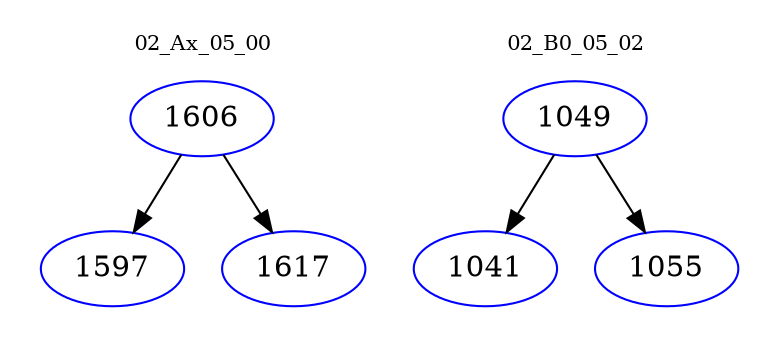 digraph{
subgraph cluster_0 {
color = white
label = "02_Ax_05_00";
fontsize=10;
T0_1606 [label="1606", color="blue"]
T0_1606 -> T0_1597 [color="black"]
T0_1597 [label="1597", color="blue"]
T0_1606 -> T0_1617 [color="black"]
T0_1617 [label="1617", color="blue"]
}
subgraph cluster_1 {
color = white
label = "02_B0_05_02";
fontsize=10;
T1_1049 [label="1049", color="blue"]
T1_1049 -> T1_1041 [color="black"]
T1_1041 [label="1041", color="blue"]
T1_1049 -> T1_1055 [color="black"]
T1_1055 [label="1055", color="blue"]
}
}
